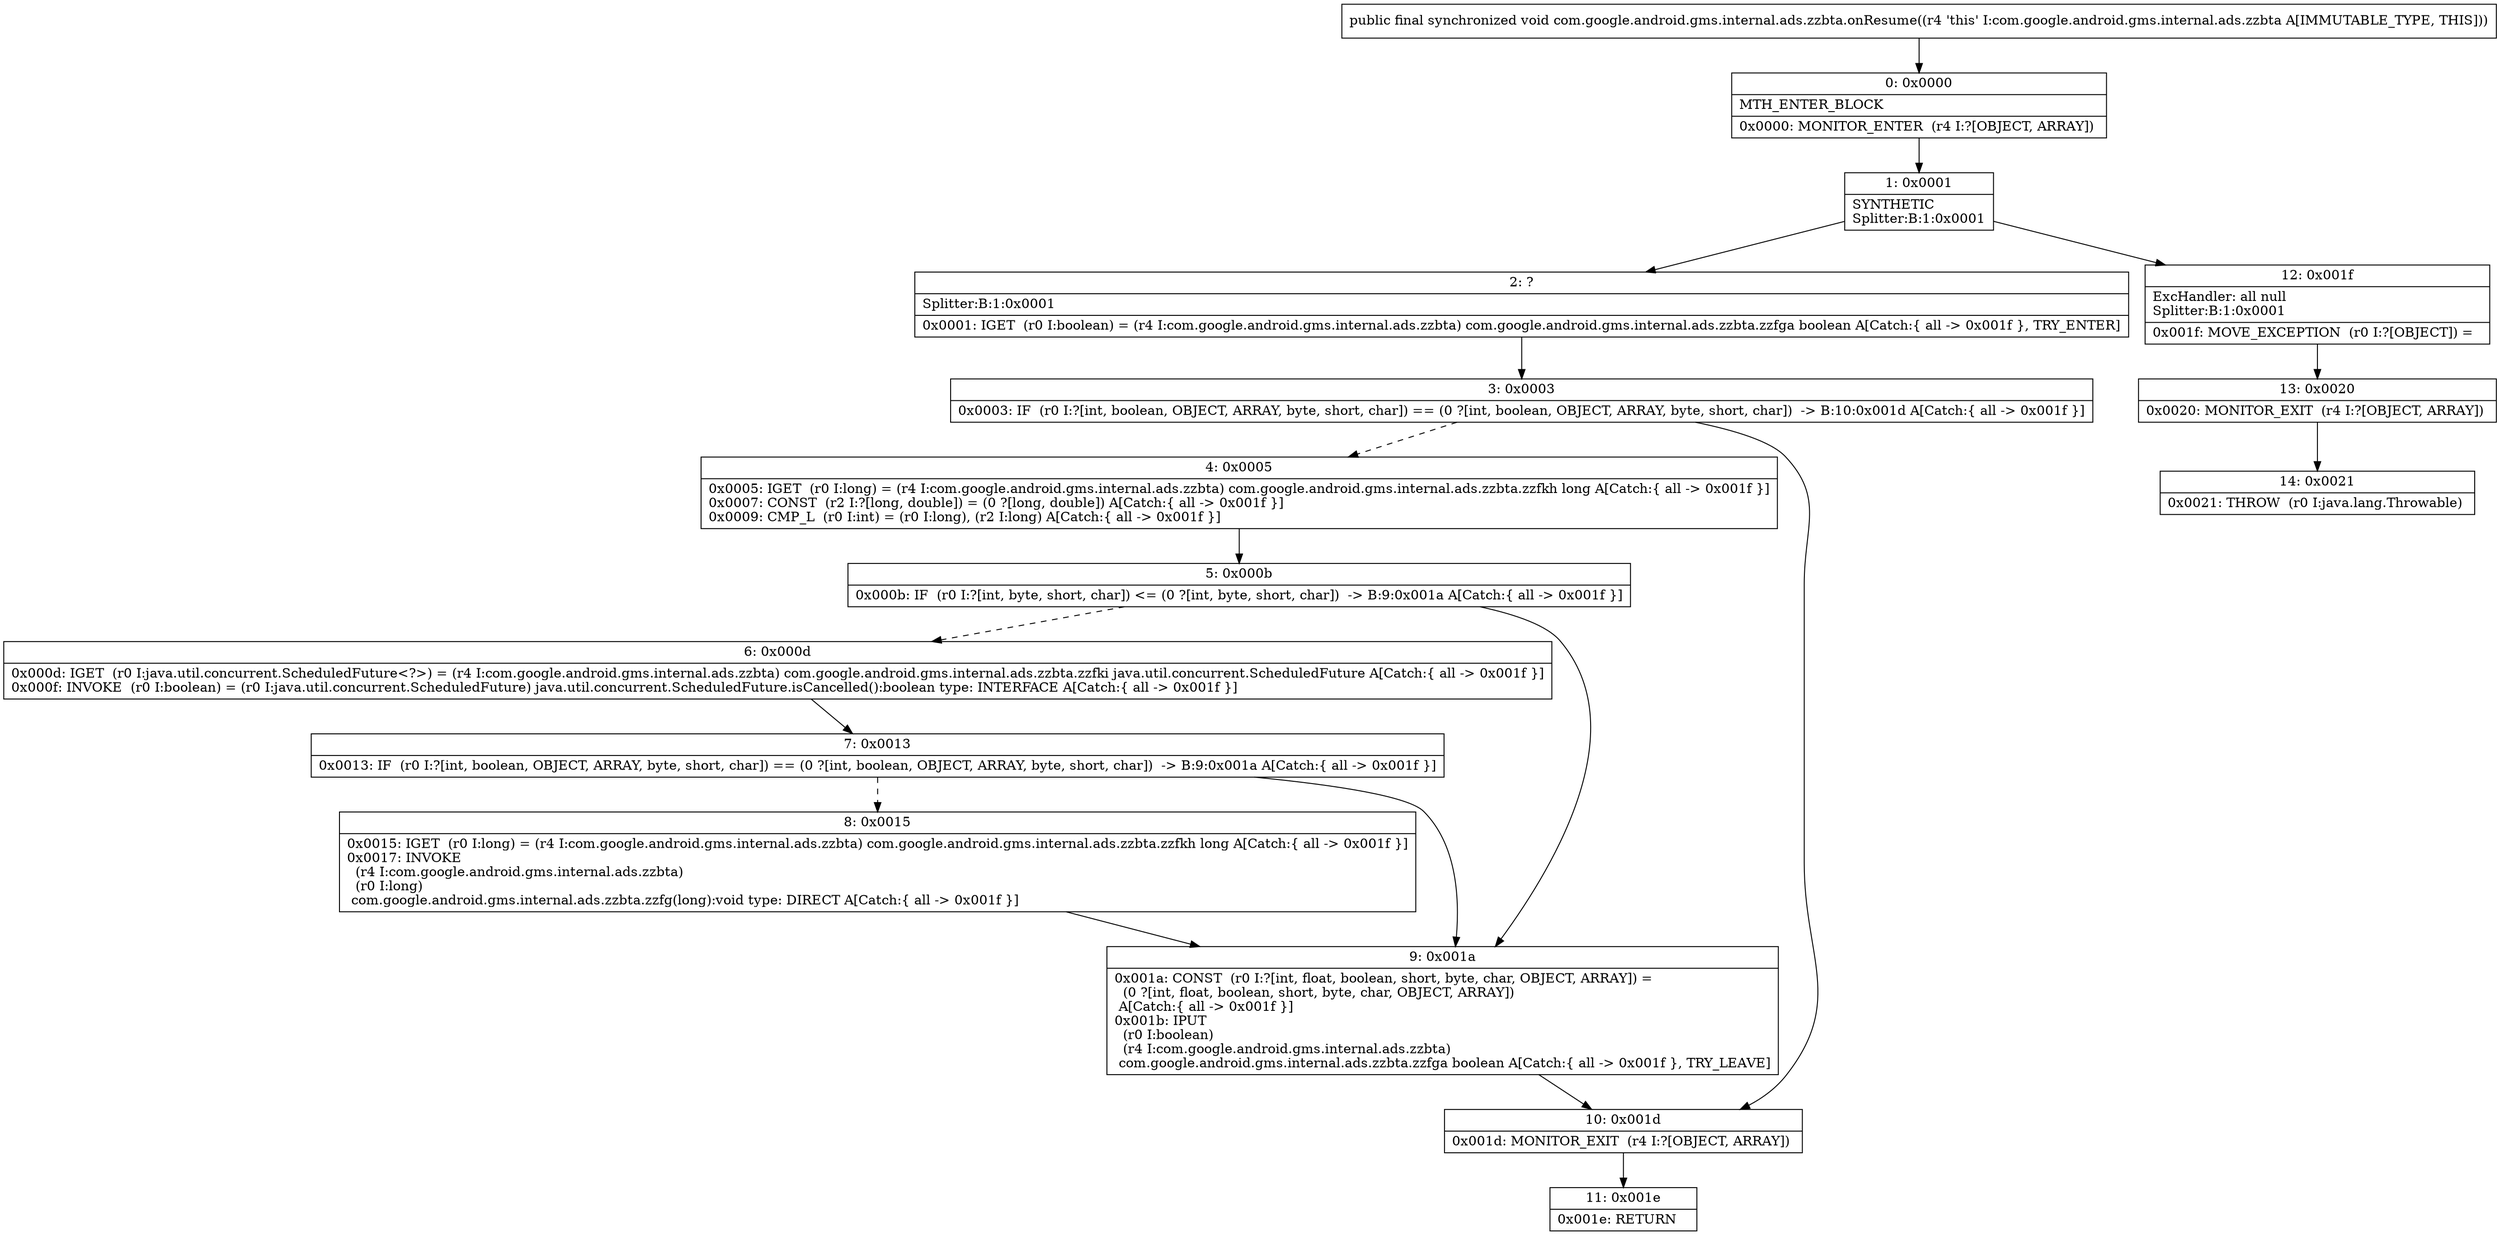 digraph "CFG forcom.google.android.gms.internal.ads.zzbta.onResume()V" {
Node_0 [shape=record,label="{0\:\ 0x0000|MTH_ENTER_BLOCK\l|0x0000: MONITOR_ENTER  (r4 I:?[OBJECT, ARRAY]) \l}"];
Node_1 [shape=record,label="{1\:\ 0x0001|SYNTHETIC\lSplitter:B:1:0x0001\l}"];
Node_2 [shape=record,label="{2\:\ ?|Splitter:B:1:0x0001\l|0x0001: IGET  (r0 I:boolean) = (r4 I:com.google.android.gms.internal.ads.zzbta) com.google.android.gms.internal.ads.zzbta.zzfga boolean A[Catch:\{ all \-\> 0x001f \}, TRY_ENTER]\l}"];
Node_3 [shape=record,label="{3\:\ 0x0003|0x0003: IF  (r0 I:?[int, boolean, OBJECT, ARRAY, byte, short, char]) == (0 ?[int, boolean, OBJECT, ARRAY, byte, short, char])  \-\> B:10:0x001d A[Catch:\{ all \-\> 0x001f \}]\l}"];
Node_4 [shape=record,label="{4\:\ 0x0005|0x0005: IGET  (r0 I:long) = (r4 I:com.google.android.gms.internal.ads.zzbta) com.google.android.gms.internal.ads.zzbta.zzfkh long A[Catch:\{ all \-\> 0x001f \}]\l0x0007: CONST  (r2 I:?[long, double]) = (0 ?[long, double]) A[Catch:\{ all \-\> 0x001f \}]\l0x0009: CMP_L  (r0 I:int) = (r0 I:long), (r2 I:long) A[Catch:\{ all \-\> 0x001f \}]\l}"];
Node_5 [shape=record,label="{5\:\ 0x000b|0x000b: IF  (r0 I:?[int, byte, short, char]) \<= (0 ?[int, byte, short, char])  \-\> B:9:0x001a A[Catch:\{ all \-\> 0x001f \}]\l}"];
Node_6 [shape=record,label="{6\:\ 0x000d|0x000d: IGET  (r0 I:java.util.concurrent.ScheduledFuture\<?\>) = (r4 I:com.google.android.gms.internal.ads.zzbta) com.google.android.gms.internal.ads.zzbta.zzfki java.util.concurrent.ScheduledFuture A[Catch:\{ all \-\> 0x001f \}]\l0x000f: INVOKE  (r0 I:boolean) = (r0 I:java.util.concurrent.ScheduledFuture) java.util.concurrent.ScheduledFuture.isCancelled():boolean type: INTERFACE A[Catch:\{ all \-\> 0x001f \}]\l}"];
Node_7 [shape=record,label="{7\:\ 0x0013|0x0013: IF  (r0 I:?[int, boolean, OBJECT, ARRAY, byte, short, char]) == (0 ?[int, boolean, OBJECT, ARRAY, byte, short, char])  \-\> B:9:0x001a A[Catch:\{ all \-\> 0x001f \}]\l}"];
Node_8 [shape=record,label="{8\:\ 0x0015|0x0015: IGET  (r0 I:long) = (r4 I:com.google.android.gms.internal.ads.zzbta) com.google.android.gms.internal.ads.zzbta.zzfkh long A[Catch:\{ all \-\> 0x001f \}]\l0x0017: INVOKE  \l  (r4 I:com.google.android.gms.internal.ads.zzbta)\l  (r0 I:long)\l com.google.android.gms.internal.ads.zzbta.zzfg(long):void type: DIRECT A[Catch:\{ all \-\> 0x001f \}]\l}"];
Node_9 [shape=record,label="{9\:\ 0x001a|0x001a: CONST  (r0 I:?[int, float, boolean, short, byte, char, OBJECT, ARRAY]) = \l  (0 ?[int, float, boolean, short, byte, char, OBJECT, ARRAY])\l A[Catch:\{ all \-\> 0x001f \}]\l0x001b: IPUT  \l  (r0 I:boolean)\l  (r4 I:com.google.android.gms.internal.ads.zzbta)\l com.google.android.gms.internal.ads.zzbta.zzfga boolean A[Catch:\{ all \-\> 0x001f \}, TRY_LEAVE]\l}"];
Node_10 [shape=record,label="{10\:\ 0x001d|0x001d: MONITOR_EXIT  (r4 I:?[OBJECT, ARRAY]) \l}"];
Node_11 [shape=record,label="{11\:\ 0x001e|0x001e: RETURN   \l}"];
Node_12 [shape=record,label="{12\:\ 0x001f|ExcHandler: all null\lSplitter:B:1:0x0001\l|0x001f: MOVE_EXCEPTION  (r0 I:?[OBJECT]) =  \l}"];
Node_13 [shape=record,label="{13\:\ 0x0020|0x0020: MONITOR_EXIT  (r4 I:?[OBJECT, ARRAY]) \l}"];
Node_14 [shape=record,label="{14\:\ 0x0021|0x0021: THROW  (r0 I:java.lang.Throwable) \l}"];
MethodNode[shape=record,label="{public final synchronized void com.google.android.gms.internal.ads.zzbta.onResume((r4 'this' I:com.google.android.gms.internal.ads.zzbta A[IMMUTABLE_TYPE, THIS])) }"];
MethodNode -> Node_0;
Node_0 -> Node_1;
Node_1 -> Node_2;
Node_1 -> Node_12;
Node_2 -> Node_3;
Node_3 -> Node_4[style=dashed];
Node_3 -> Node_10;
Node_4 -> Node_5;
Node_5 -> Node_6[style=dashed];
Node_5 -> Node_9;
Node_6 -> Node_7;
Node_7 -> Node_8[style=dashed];
Node_7 -> Node_9;
Node_8 -> Node_9;
Node_9 -> Node_10;
Node_10 -> Node_11;
Node_12 -> Node_13;
Node_13 -> Node_14;
}


